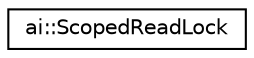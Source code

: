 digraph "Graphical Class Hierarchy"
{
  edge [fontname="Helvetica",fontsize="10",labelfontname="Helvetica",labelfontsize="10"];
  node [fontname="Helvetica",fontsize="10",shape=record];
  rankdir="LR";
  Node1 [label="ai::ScopedReadLock",height=0.2,width=0.4,color="black", fillcolor="white", style="filled",URL="$classai_1_1ScopedReadLock.html"];
}
